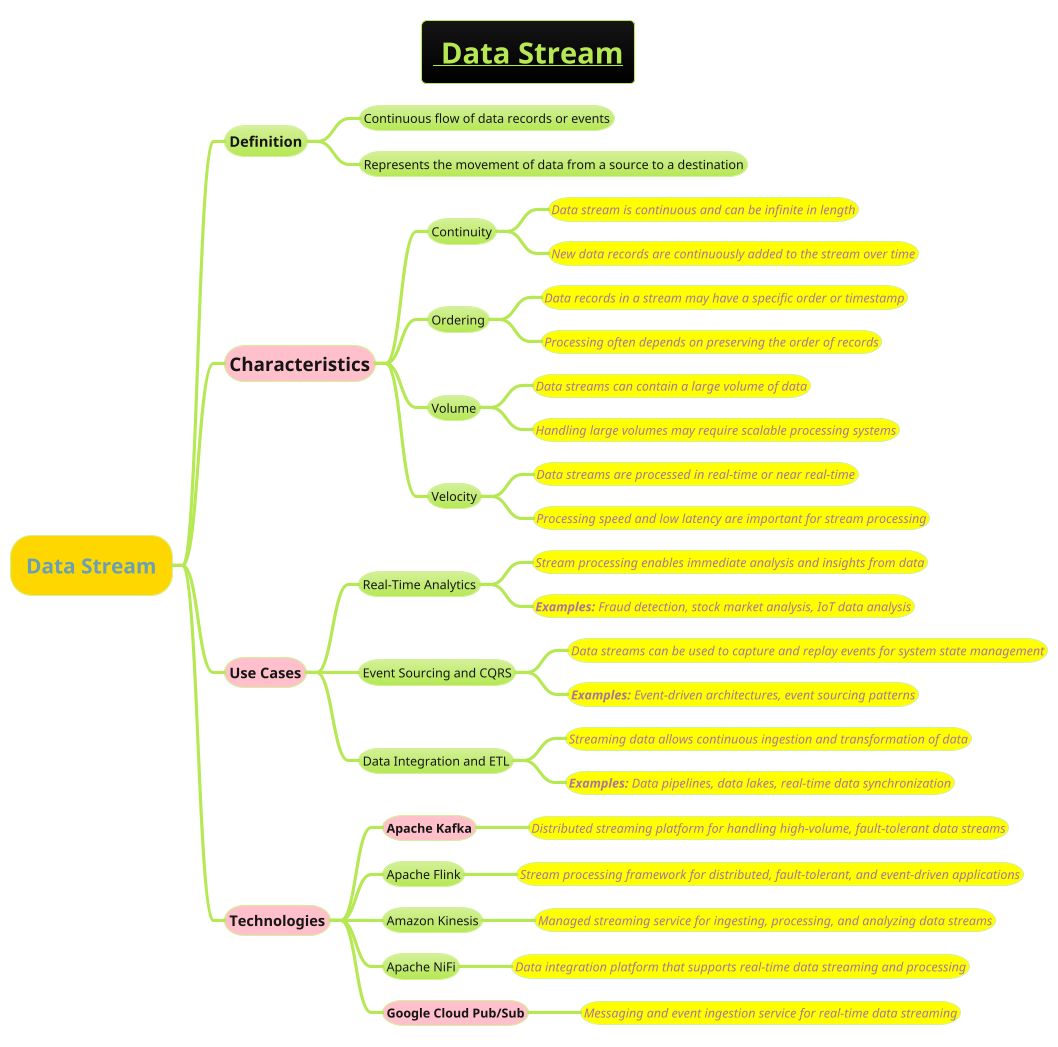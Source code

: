 @startmindmap

skinparam node {
    BorderColor DarkGray
    BackgroundColor White
}

skinparam connector {
    LineColor DarkGray
}

title =__ Data Stream__
!theme hacker

*[#gold] =Data Stream

** Definition
*** Continuous flow of data records or events
*** Represents the movement of data from a source to a destination

**[#pink] =Characteristics
*** Continuity
****[#yellow] ====<size:12>Data stream is continuous and can be infinite in length
****[#yellow] ====<size:12>New data records are continuously added to the stream over time

*** Ordering
****[#yellow] ====<size:12>Data records in a stream may have a specific order or timestamp
****[#yellow] ====<size:12>Processing often depends on preserving the order of records

*** Volume
****[#yellow] ====<size:12>Data streams can contain a large volume of data
****[#yellow] ====<size:12>Handling large volumes may require scalable processing systems

*** Velocity
****[#yellow] ====<size:12>Data streams are processed in real-time or near real-time
****[#yellow] ====<size:12>Processing speed and low latency are important for stream processing

**[#pink] **Use Cases**
*** Real-Time Analytics
****[#yellow] ====<size:12>Stream processing enables immediate analysis and insights from data
****[#yellow] ====<size:12>**Examples:** Fraud detection, stock market analysis, IoT data analysis

*** Event Sourcing and CQRS
****[#yellow] ====<size:12>Data streams can be used to capture and replay events for system state management
****[#yellow] ====<size:12>**Examples:** Event-driven architectures, event sourcing patterns

*** Data Integration and ETL
****[#yellow] ====<size:12>Streaming data allows continuous ingestion and transformation of data
****[#yellow] ====<size:12>**Examples:** Data pipelines, data lakes, real-time data synchronization

**[#pink] **Technologies**
***[#pink] **Apache Kafka**
****[#yellow] ====<size:12>Distributed streaming platform for handling high-volume, fault-tolerant data streams

*** Apache Flink
****[#yellow] ====<size:12>Stream processing framework for distributed, fault-tolerant, and event-driven applications

*** Amazon Kinesis
****[#yellow] ====<size:12>Managed streaming service for ingesting, processing, and analyzing data streams

*** Apache NiFi
****[#yellow] ====<size:12>Data integration platform that supports real-time data streaming and processing

***[#pink] **Google Cloud Pub/Sub**
****[#yellow] ====<size:12>Messaging and event ingestion service for real-time data streaming

@endmindmap
